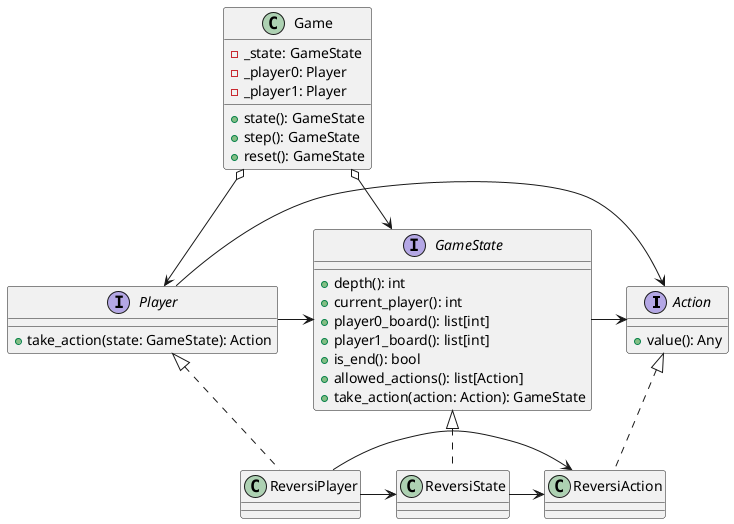 ﻿@startuml alpha_zero

interface Action {
    + value(): Any
}

interface GameState {
    + depth(): int
    + current_player(): int
    + player0_board(): list[int]
    + player1_board(): list[int]
    + is_end(): bool
    + allowed_actions(): list[Action]
    + take_action(action: Action): GameState
}

interface Player {
    + take_action(state: GameState): Action
}

class Game {
    - _state: GameState
    - _player0: Player
    - _player1: Player
    + state(): GameState
    + step(): GameState
    + reset(): GameState
}

Game o--> GameState
Game o--> Player
GameState -> Action
Player -> GameState
Player -> Action

GameState <|.. ReversiState
Action <|.. ReversiAction
Player <|.. ReversiPlayer
ReversiState -> ReversiAction
ReversiPlayer -> ReversiAction
ReversiPlayer -> ReversiState

@enduml